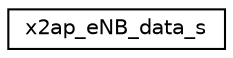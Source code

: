 digraph "Graphical Class Hierarchy"
{
 // LATEX_PDF_SIZE
  edge [fontname="Helvetica",fontsize="10",labelfontname="Helvetica",labelfontsize="10"];
  node [fontname="Helvetica",fontsize="10",shape=record];
  rankdir="LR";
  Node0 [label="x2ap_eNB_data_s",height=0.2,width=0.4,color="black", fillcolor="white", style="filled",URL="$structx2ap__eNB__data__s.html",tooltip=" "];
}
